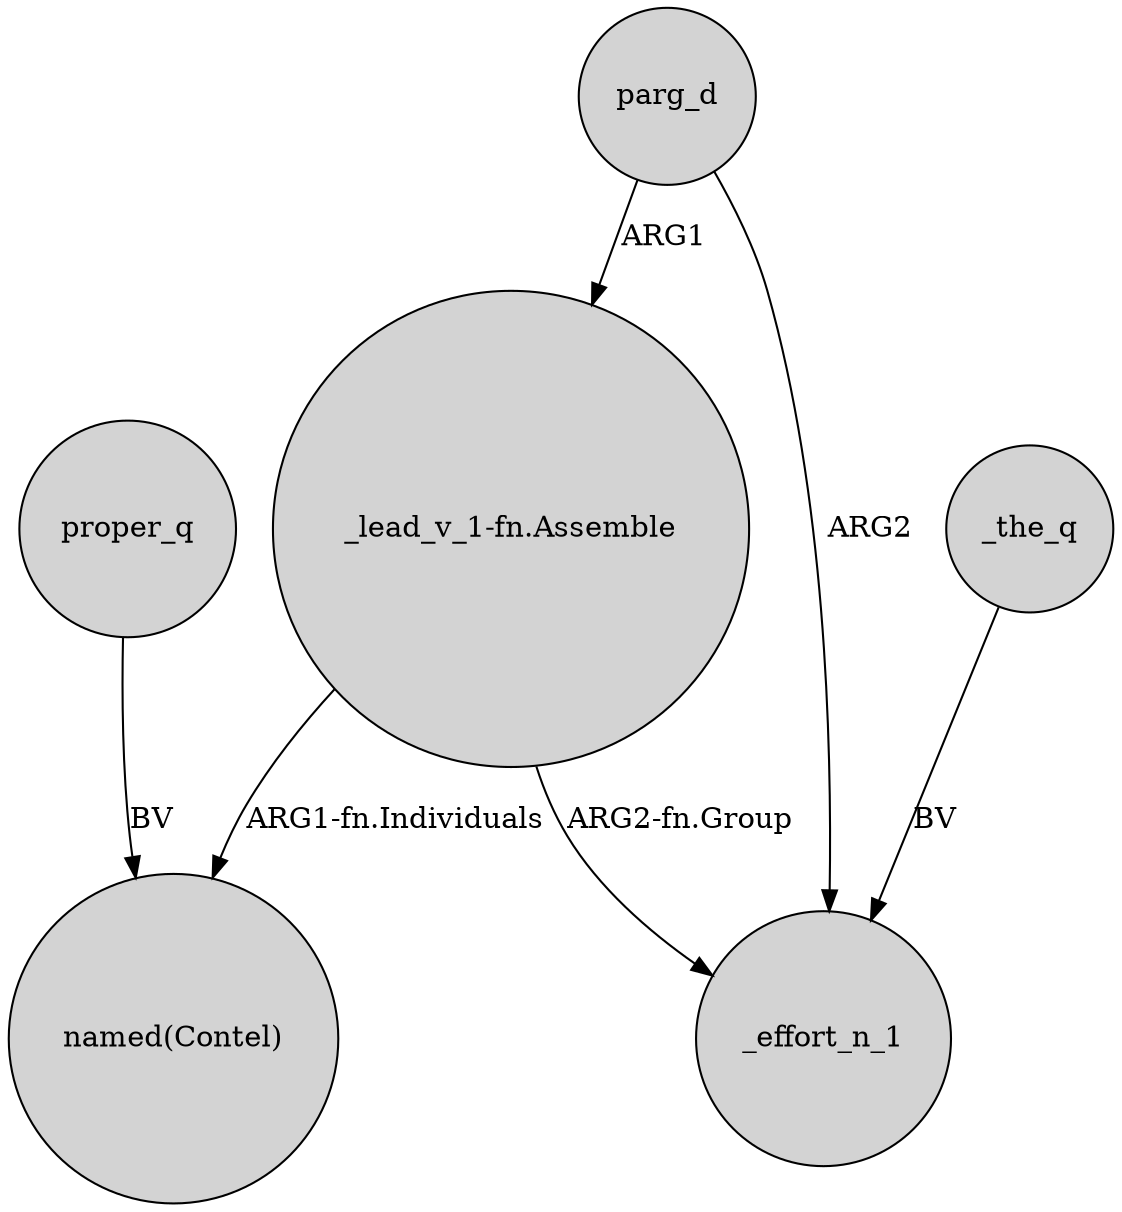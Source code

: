 digraph {
	node [shape=circle style=filled]
	"_lead_v_1-fn.Assemble" -> "named(Contel)" [label="ARG1-fn.Individuals"]
	parg_d -> "_lead_v_1-fn.Assemble" [label=ARG1]
	proper_q -> "named(Contel)" [label=BV]
	_the_q -> _effort_n_1 [label=BV]
	parg_d -> _effort_n_1 [label=ARG2]
	"_lead_v_1-fn.Assemble" -> _effort_n_1 [label="ARG2-fn.Group"]
}
